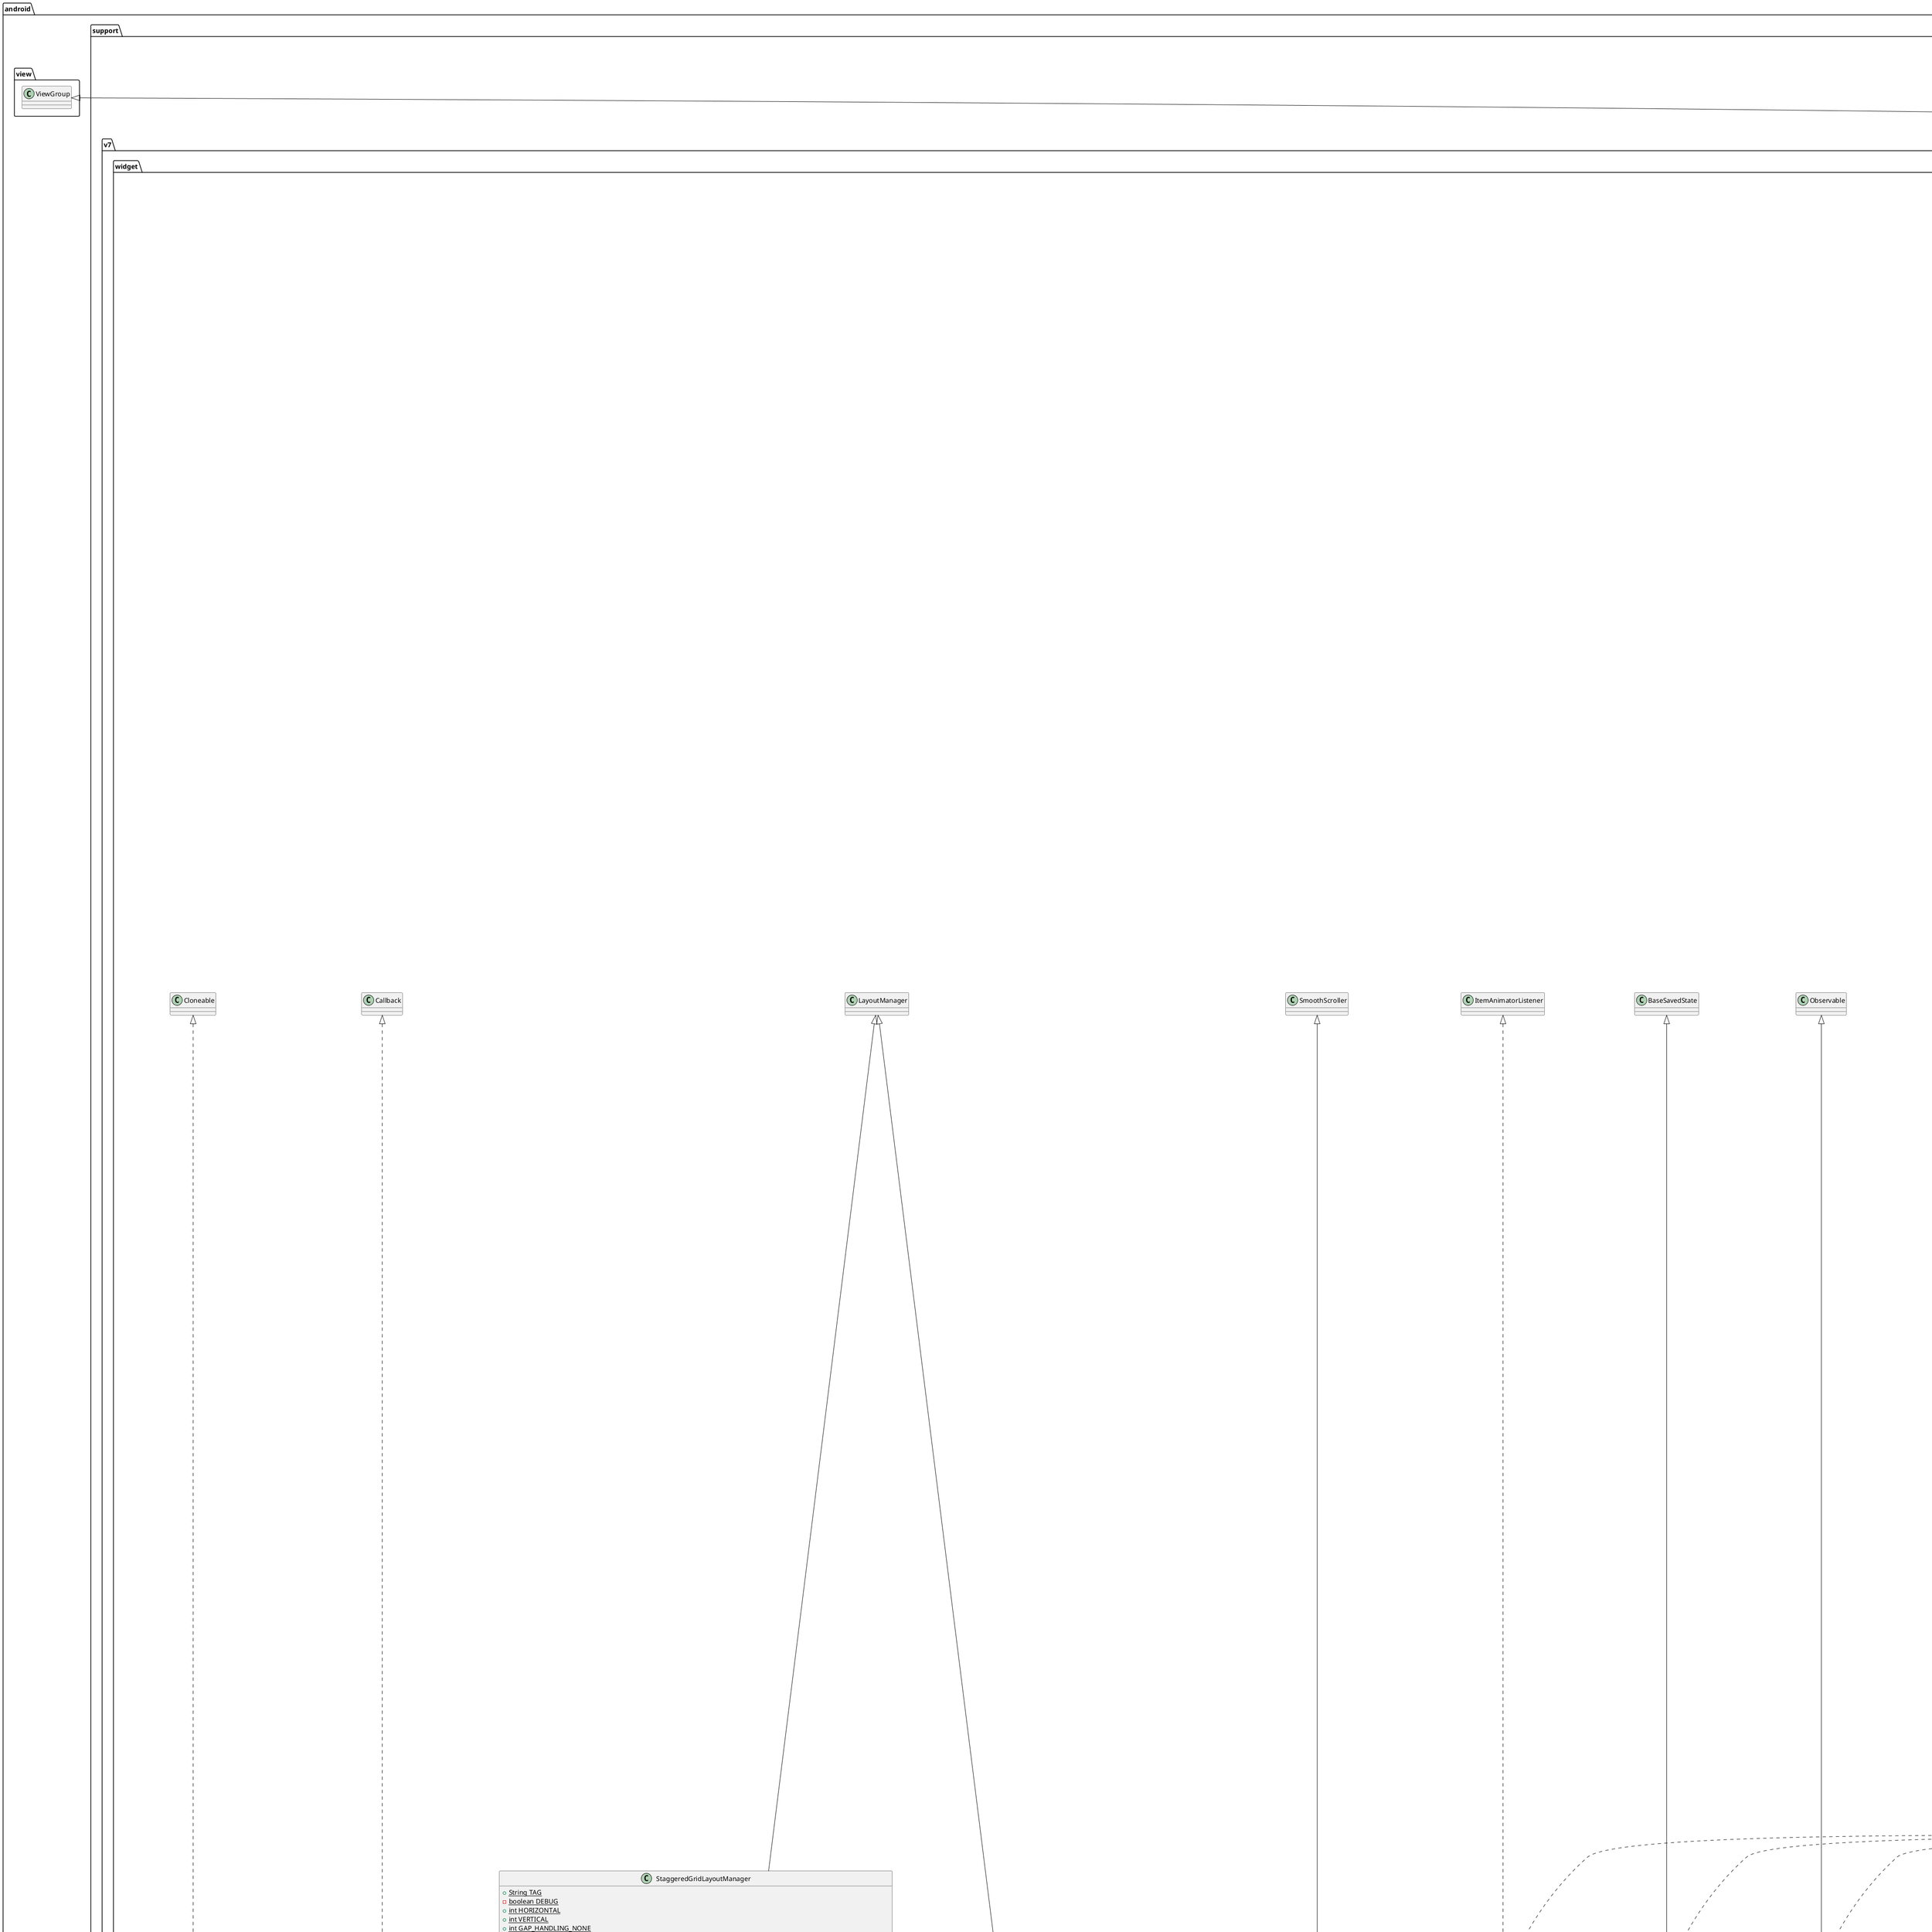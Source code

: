 @startuml
class android.support.v7.widget.OpReorderer {
~ Callback mCallback
~ void reorderOps(List<UpdateOp>)
- void swapMoveOp(List<UpdateOp>,int,int)
~ void swapMoveRemove(List<UpdateOp>,int,UpdateOp,int,UpdateOp)
- void swapMoveAdd(List<UpdateOp>,int,UpdateOp,int,UpdateOp)
~ void swapMoveUpdate(List<UpdateOp>,int,UpdateOp,int,UpdateOp)
- int getLastMoveOutOfOrder(List<UpdateOp>)
}


interface android.support.v7.widget.OpReorderer$Callback {
~ UpdateOp obtainUpdateOp(int,int,int)
~ void recycleUpdateOp(UpdateOp)
}

class android.support.v7.widget.DefaultItemAnimator {
- {static} boolean DEBUG
- ArrayList<ViewHolder> mPendingRemovals
- ArrayList<ViewHolder> mPendingAdditions
- ArrayList<MoveInfo> mPendingMoves
- ArrayList<ChangeInfo> mPendingChanges
- ArrayList<ArrayList<ViewHolder>> mAdditionsList
- ArrayList<ArrayList<MoveInfo>> mMovesList
- ArrayList<ArrayList<ChangeInfo>> mChangesList
- ArrayList<ViewHolder> mAddAnimations
- ArrayList<ViewHolder> mMoveAnimations
- ArrayList<ViewHolder> mRemoveAnimations
- ArrayList<ViewHolder> mChangeAnimations
+ void runPendingAnimations()
+ boolean animateRemove(ViewHolder)
- void animateRemoveImpl(ViewHolder)
+ boolean animateAdd(ViewHolder)
- void animateAddImpl(ViewHolder)
+ boolean animateMove(ViewHolder,int,int,int,int)
- void animateMoveImpl(ViewHolder,int,int,int,int)
+ boolean animateChange(ViewHolder,ViewHolder,int,int,int,int)
- void animateChangeImpl(ChangeInfo)
- void endChangeAnimation(List<ChangeInfo>,ViewHolder)
- void endChangeAnimationIfNecessary(ChangeInfo)
- boolean endChangeAnimationIfNecessary(ChangeInfo,ViewHolder)
+ void endAnimation(ViewHolder)
+ boolean isRunning()
- void dispatchFinishedWhenDone()
+ void endAnimations()
~ void cancelAll(List<ViewHolder>)
}


class android.support.v7.widget.DefaultItemAnimator$MoveInfo {
+ ViewHolder holder
+ int fromX
}

class android.support.v7.widget.DefaultItemAnimator$ChangeInfo {
+ ViewHolder oldHolder
+ int fromX
+ String toString()
}


class android.support.v7.widget.DefaultItemAnimator$VpaListenerAdapter {
+ void onAnimationStart(View)
+ void onAnimationEnd(View)
+ void onAnimationCancel(View)
}

class android.support.v7.widget.ScrollbarHelper {
~ {static} int computeScrollOffset(RecyclerView.State,OrientationHelper,View,View,RecyclerView.LayoutManager,boolean,boolean)
~ {static} int computeScrollExtent(RecyclerView.State,OrientationHelper,View,View,RecyclerView.LayoutManager,boolean)
~ {static} int computeScrollRange(RecyclerView.State,OrientationHelper,View,View,RecyclerView.LayoutManager,boolean)
}

class android.support.v7.widget.LayoutState {
~ {static} String TAG
~ {static} int LAYOUT_START
~ {static} int LAYOUT_END
~ {static} int INVALID_LAYOUT
~ {static} int ITEM_DIRECTION_HEAD
~ {static} int ITEM_DIRECTION_TAIL
~ {static} int SCOLLING_OFFSET_NaN
~ int mAvailable
~ int mCurrentPosition
~ int mItemDirection
~ int mLayoutDirection
~ int mExtra
~ boolean hasMore(RecyclerView.State)
~ View next(RecyclerView.Recycler)
}


class android.support.v7.widget.ChildHelper {
- {static} boolean DEBUG
- {static} String TAG
~ Callback mCallback
~ Bucket mBucket
~ List<View> mHiddenViews
~ void addView(View,boolean)
~ void addView(View,int,boolean)
- int getOffset(int)
~ void removeView(View)
~ void removeViewAt(int)
~ View getChildAt(int)
~ void removeAllViewsUnfiltered()
~ View findHiddenNonRemovedView(int,int)
~ void attachViewToParent(View,int,ViewGroup.LayoutParams,boolean)
~ int getChildCount()
~ int getUnfilteredChildCount()
~ View getUnfilteredChildAt(int)
~ void detachViewFromParent(int)
~ int indexOfChild(View)
~ boolean isHidden(View)
~ void hide(View)
+ String toString()
~ boolean removeViewIfHidden(View)
}


class android.support.v7.widget.ChildHelper$Bucket {
~ {static} int BITS_PER_WORD
~ {static} long LAST_BIT
~ long mData
~ Bucket next
~ void set(int)
- void ensureNext()
~ void clear(int)
~ boolean get(int)
~ void reset()
~ void insert(int,boolean)
~ boolean remove(int)
~ int countOnesBefore(int)
+ String toString()
}


interface android.support.v7.widget.ChildHelper$Callback {
~ int getChildCount()
~ void addView(View,int)
~ int indexOfChild(View)
~ void removeViewAt(int)
~ View getChildAt(int)
~ void removeAllViews()
~ RecyclerView.ViewHolder getChildViewHolder(View)
~ void attachViewToParent(View,int,ViewGroup.LayoutParams)
~ void detachViewFromParent(int)
}

abstract class android.support.v7.widget.OrientationHelper {
- {static} int INVALID_SIZE
# RecyclerView.LayoutManager mLayoutManager
+ {static} int HORIZONTAL
+ {static} int VERTICAL
- int mLastTotalSpace
+ void onLayoutComplete()
+ int getTotalSpaceChange()
+ {abstract}int getDecoratedStart(View)
+ {abstract}int getDecoratedEnd(View)
+ {abstract}int getDecoratedMeasurement(View)
+ {abstract}int getDecoratedMeasurementInOther(View)
+ {abstract}int getStartAfterPadding()
+ {abstract}int getEndAfterPadding()
+ {abstract}int getEnd()
+ {abstract}void offsetChildren(int)
+ {abstract}int getTotalSpace()
+ {abstract}void offsetChild(View,int)
+ {abstract}int getEndPadding()
+ {static} OrientationHelper createOrientationHelper(RecyclerView.LayoutManager,int)
+ {static} OrientationHelper createHorizontalHelper(RecyclerView.LayoutManager)
+ {static} OrientationHelper createVerticalHelper(RecyclerView.LayoutManager)
}


class android.support.v7.widget.RecyclerViewAccessibilityDelegate {
~ RecyclerView mRecyclerView
~ AccessibilityDelegateCompat mItemDelegate
+ boolean performAccessibilityAction(View,int,Bundle)
+ void onInitializeAccessibilityNodeInfo(View,AccessibilityNodeInfoCompat)
+ void onInitializeAccessibilityEvent(View,AccessibilityEvent)
~ AccessibilityDelegateCompat getItemDelegate()
}


abstract class android.support.v7.widget.LinearSmoothScroller {
- {static} String TAG
- {static} boolean DEBUG
- {static} float MILLISECONDS_PER_INCH
- {static} int TARGET_SEEK_SCROLL_DISTANCE_PX
+ {static} int SNAP_TO_START
+ {static} int SNAP_TO_END
+ {static} int SNAP_TO_ANY
- {static} float TARGET_SEEK_EXTRA_SCROLL_RATIO
# LinearInterpolator mLinearInterpolator
# DecelerateInterpolator mDecelerateInterpolator
# PointF mTargetVector
- float MILLISECONDS_PER_PX
# int mInterimTargetDx
# void onStart()
# void onTargetFound(View,RecyclerView.State,Action)
# void onSeekTargetStep(int,int,RecyclerView.State,Action)
# void onStop()
# float calculateSpeedPerPixel(DisplayMetrics)
# int calculateTimeForDeceleration(int)
# int calculateTimeForScrolling(int)
# int getHorizontalSnapPreference()
# int getVerticalSnapPreference()
# void updateActionForInterimTarget(Action)
- int clampApplyScroll(int,int)
+ int calculateDtToFit(int,int,int,int,int)
+ int calculateDyToMakeVisible(View,int)
+ int calculateDxToMakeVisible(View,int)
+ {abstract}PointF computeScrollVectorForPosition(int)
}


class android.support.v7.widget.StaggeredGridLayoutManager {
+ {static} String TAG
- {static} boolean DEBUG
+ {static} int HORIZONTAL
+ {static} int VERTICAL
+ {static} int GAP_HANDLING_NONE
+ {static} int GAP_HANDLING_LAZY
+ {static} int GAP_HANDLING_MOVE_ITEMS_BETWEEN_SPANS
- {static} int INVALID_OFFSET
- int mSpanCount
- Span[] mSpans
~ OrientationHelper mPrimaryOrientation
~ OrientationHelper mSecondaryOrientation
- int mOrientation
- int mSizePerSpan
- LayoutState mLayoutState
- boolean mReverseLayout
~ boolean mShouldReverseLayout
- BitSet mRemainingSpans
~ int mPendingScrollPosition
~ int mPendingScrollPositionOffset
~ LazySpanLookup mLazySpanLookup
- int mGapStrategy
- boolean mLastLayoutFromEnd
- boolean mLastLayoutRTL
- SavedState mPendingSavedState
- int mFullSizeSpec
- AnchorInfo mAnchorInfo
- boolean mLaidOutInvalidFullSpan
- boolean mSmoothScrollbarEnabled
- Runnable checkForGapsRunnable
- void checkForGaps()
+ void onScrollStateChanged(int)
+ void onDetachedFromWindow(RecyclerView,RecyclerView.Recycler)
~ View hasGapsToFix()
- boolean checkSpanForGap(Span)
+ void setSpanCount(int)
+ void setOrientation(int)
+ void setReverseLayout(boolean)
+ int getGapStrategy()
+ void setGapStrategy(int)
+ void assertNotInLayoutOrScroll(String)
+ int getSpanCount()
+ void invalidateSpanAssignments()
- void ensureOrientationHelper()
- void resolveShouldLayoutReverse()
~ boolean isLayoutRTL()
+ boolean getReverseLayout()
+ void onLayoutChildren(RecyclerView.Recycler,RecyclerView.State)
- void applyPendingSavedState(AnchorInfo)
~ void updateAnchorInfoForLayout(RecyclerView.State,AnchorInfo)
- boolean updateAnchorFromChildren(RecyclerView.State,AnchorInfo)
~ boolean updateAnchorFromPendingData(RecyclerView.State,AnchorInfo)
~ void updateMeasureSpecs()
+ boolean supportsPredictiveItemAnimations()
+ int[] findFirstVisibleItemPositions(int[])
+ int[] findFirstCompletelyVisibleItemPositions(int[])
+ int[] findLastVisibleItemPositions(int[])
+ int[] findLastCompletelyVisibleItemPositions(int[])
+ int computeHorizontalScrollOffset(RecyclerView.State)
- int computeScrollOffset(RecyclerView.State)
+ int computeVerticalScrollOffset(RecyclerView.State)
+ int computeHorizontalScrollExtent(RecyclerView.State)
- int computeScrollExtent(RecyclerView.State)
+ int computeVerticalScrollExtent(RecyclerView.State)
+ int computeHorizontalScrollRange(RecyclerView.State)
- int computeScrollRange(RecyclerView.State)
+ int computeVerticalScrollRange(RecyclerView.State)
- void measureChildWithDecorationsAndMargin(View,LayoutParams)
- void measureChildWithDecorationsAndMargin(View,int,int)
- int updateSpecWithExtra(int,int,int)
+ void onRestoreInstanceState(Parcelable)
+ Parcelable onSaveInstanceState()
+ void onInitializeAccessibilityNodeInfoForItem(RecyclerView.Recycler,RecyclerView.State,View,AccessibilityNodeInfoCompat)
+ void onInitializeAccessibilityEvent(AccessibilityEvent)
~ int findFirstVisibleItemPositionInt()
+ int getRowCountForAccessibility(RecyclerView.Recycler,RecyclerView.State)
+ int getColumnCountForAccessibility(RecyclerView.Recycler,RecyclerView.State)
~ View findFirstVisibleItemClosestToStart(boolean)
~ View findFirstVisibleItemClosestToEnd(boolean)
- void fixEndGap(RecyclerView.Recycler,RecyclerView.State,boolean)
- void fixStartGap(RecyclerView.Recycler,RecyclerView.State,boolean)
- void updateLayoutStateToFillStart(int,RecyclerView.State)
- void updateLayoutStateToFillEnd(int,RecyclerView.State)
+ void offsetChildrenHorizontal(int)
+ void offsetChildrenVertical(int)
+ void onItemsRemoved(RecyclerView,int,int)
+ void onItemsAdded(RecyclerView,int,int)
+ void onItemsChanged(RecyclerView)
+ void onItemsMoved(RecyclerView,int,int,int)
+ void onItemsUpdated(RecyclerView,int,int)
- void handleUpdate(int,int,int)
- int fill(RecyclerView.Recycler,LayoutState,RecyclerView.State)
- LazySpanLookup.FullSpanItem createFullSpanItemFromEnd(int)
- LazySpanLookup.FullSpanItem createFullSpanItemFromStart(int)
- void attachViewToSpans(View,LayoutParams,LayoutState)
- void recycle(RecyclerView.Recycler,LayoutState,Span,int)
- void appendViewToAllSpans(View)
- void prependViewToAllSpans(View)
- void layoutDecoratedWithMargins(View,int,int,int,int)
- void updateAllRemainingSpans(int,int)
- void updateRemainingSpans(Span,int,int)
- int getMaxStart(int)
- int getMinStart(int)
- int getMaxEnd(int)
- int getMinEnd(int)
- void recycleFromStart(RecyclerView.Recycler,int)
- void recycleFromEnd(RecyclerView.Recycler,int)
- boolean preferLastSpan(int)
- Span getNextSpan(LayoutState)
+ boolean canScrollVertically()
+ boolean canScrollHorizontally()
+ int scrollHorizontallyBy(int,RecyclerView.Recycler,RecyclerView.State)
+ int scrollVerticallyBy(int,RecyclerView.Recycler,RecyclerView.State)
- int calculateScrollDirectionForPosition(int)
+ void smoothScrollToPosition(RecyclerView,RecyclerView.State,int)
+ void scrollToPosition(int)
+ void scrollToPositionWithOffset(int,int)
~ int scrollBy(int,RecyclerView.Recycler,RecyclerView.State)
- int getLastChildPosition()
- int getFirstChildPosition()
- int findFirstReferenceChildPosition(int)
- int findLastReferenceChildPosition(int)
+ RecyclerView.LayoutParams generateDefaultLayoutParams()
+ RecyclerView.LayoutParams generateLayoutParams(Context,AttributeSet)
+ RecyclerView.LayoutParams generateLayoutParams(ViewGroup.LayoutParams)
+ boolean checkLayoutParams(RecyclerView.LayoutParams)
+ int getOrientation()
}


class android.support.v7.widget.StaggeredGridLayoutManager$LayoutParams {
+ {static} int INVALID_SPAN_ID
~ Span mSpan
~ boolean mFullSpan
+ void setFullSpan(boolean)
+ boolean isFullSpan()
+ int getSpanIndex()
}


class android.support.v7.widget.StaggeredGridLayoutManager$Span {
~ {static} int INVALID_LINE
- ArrayList<View> mViews
~ int mCachedStart
~ int mCachedEnd
~ int mDeletedSize
~ int mIndex
~ int getStartLine(int)
~ void calculateCachedStart()
~ int getStartLine()
~ int getEndLine(int)
~ void calculateCachedEnd()
~ int getEndLine()
~ void prependToSpan(View)
~ void appendToSpan(View)
~ void cacheReferenceLineAndClear(boolean,int)
~ void clear()
~ void invalidateCache()
~ void setLine(int)
~ void popEnd()
~ void popStart()
+ int getDeletedSize()
~ LayoutParams getLayoutParams(View)
~ void onOffset(int)
~ int getNormalizedOffset(int,int,int)
~ boolean isEmpty(int,int)
+ int findFirstVisibleItemPosition()
+ int findFirstCompletelyVisibleItemPosition()
+ int findLastVisibleItemPosition()
+ int findLastCompletelyVisibleItemPosition()
~ int findOneVisibleChild(int,int,boolean)
}


class android.support.v7.widget.StaggeredGridLayoutManager$LazySpanLookup {
- {static} int MIN_SIZE
~ int[] mData
~ int mAdapterSize
~ List<FullSpanItem> mFullSpanItems
~ int forceInvalidateAfter(int)
~ int invalidateAfter(int)
~ int getSpan(int)
~ void setSpan(int,Span)
~ int sizeForPosition(int)
~ void ensureSize(int)
~ void clear()
~ void offsetForRemoval(int,int)
- void offsetFullSpansForRemoval(int,int)
~ void offsetForAddition(int,int)
- void offsetFullSpansForAddition(int,int)
- int invalidateFullSpansAfter(int)
+ void addFullSpanItem(FullSpanItem)
+ FullSpanItem getFullSpanItem(int)
+ FullSpanItem getFirstFullSpanItemInRange(int,int,int)
}


class android.support.v7.widget.StaggeredGridLayoutManager$LazySpanLookup$FullSpanItem {
~ int mPosition
~ int mGapDir
~ int[] mGapPerSpan
+ {static} Parcelable.Creator<FullSpanItem> CREATOR
~ int getGapForSpan(int)
+ void invalidateSpanGaps()
+ int describeContents()
+ void writeToParcel(Parcel,int)
+ String toString()
}


class android.support.v7.widget.StaggeredGridLayoutManager$SavedState {
~ int mAnchorPosition
~ int mVisibleAnchorPosition
~ int mSpanOffsetsSize
~ int[] mSpanOffsets
~ int mSpanLookupSize
~ int[] mSpanLookup
~ List<LazySpanLookup.FullSpanItem> mFullSpanItems
~ boolean mReverseLayout
~ boolean mAnchorLayoutFromEnd
~ boolean mLastLayoutRTL
+ {static} Parcelable.Creator<SavedState> CREATOR
~ void invalidateSpanInfo()
~ void invalidateAnchorPositionInfo()
+ int describeContents()
+ void writeToParcel(Parcel,int)
}


class android.support.v7.widget.StaggeredGridLayoutManager$AnchorInfo {
~ int mPosition
~ int mOffset
~ boolean mLayoutFromEnd
~ boolean mInvalidateOffsets
~ void reset()
~ void assignCoordinateFromPadding()
~ void assignCoordinateFromPadding(int)
}


class android.support.v7.widget.LinearLayoutManager {
- {static} String TAG
- {static} boolean DEBUG
+ {static} int HORIZONTAL
+ {static} int VERTICAL
+ {static} int INVALID_OFFSET
- {static} float MAX_SCROLL_FACTOR
~ int mOrientation
- LayoutState mLayoutState
~ OrientationHelper mOrientationHelper
- boolean mLastStackFromEnd
- boolean mReverseLayout
~ boolean mShouldReverseLayout
- boolean mStackFromEnd
- boolean mSmoothScrollbarEnabled
~ int mPendingScrollPosition
~ int mPendingScrollPositionOffset
- boolean mRecycleChildrenOnDetach
~ SavedState mPendingSavedState
~ AnchorInfo mAnchorInfo
+ RecyclerView.LayoutParams generateDefaultLayoutParams()
+ boolean getRecycleChildrenOnDetach()
+ void setRecycleChildrenOnDetach(boolean)
+ void onDetachedFromWindow(RecyclerView,RecyclerView.Recycler)
+ void onInitializeAccessibilityEvent(AccessibilityEvent)
+ Parcelable onSaveInstanceState()
+ void onRestoreInstanceState(Parcelable)
+ boolean canScrollHorizontally()
+ boolean canScrollVertically()
+ void setStackFromEnd(boolean)
+ boolean getStackFromEnd()
+ int getOrientation()
+ void setOrientation(int)
- void resolveShouldLayoutReverse()
+ boolean getReverseLayout()
+ void setReverseLayout(boolean)
+ View findViewByPosition(int)
# int getExtraLayoutSpace(RecyclerView.State)
+ void smoothScrollToPosition(RecyclerView,RecyclerView.State,int)
+ PointF computeScrollVectorForPosition(int)
+ void onLayoutChildren(RecyclerView.Recycler,RecyclerView.State)
~ void onAnchorReady(RecyclerView.State,AnchorInfo)
- void layoutForPredictiveAnimations(RecyclerView.Recycler,RecyclerView.State,int,int)
- void updateAnchorInfoForLayout(RecyclerView.State,AnchorInfo)
- boolean updateAnchorFromChildren(RecyclerView.State,AnchorInfo)
- boolean updateAnchorFromPendingData(RecyclerView.State,AnchorInfo)
- int fixLayoutEndGap(int,RecyclerView.Recycler,RecyclerView.State,boolean)
- int fixLayoutStartGap(int,RecyclerView.Recycler,RecyclerView.State,boolean)
- void updateLayoutStateToFillEnd(AnchorInfo)
- void updateLayoutStateToFillEnd(int,int)
- void updateLayoutStateToFillStart(AnchorInfo)
- void updateLayoutStateToFillStart(int,int)
# boolean isLayoutRTL()
~ void ensureLayoutState()
+ void scrollToPosition(int)
+ void scrollToPositionWithOffset(int,int)
+ int scrollHorizontallyBy(int,RecyclerView.Recycler,RecyclerView.State)
+ int scrollVerticallyBy(int,RecyclerView.Recycler,RecyclerView.State)
+ int computeHorizontalScrollOffset(RecyclerView.State)
+ int computeVerticalScrollOffset(RecyclerView.State)
+ int computeHorizontalScrollExtent(RecyclerView.State)
+ int computeVerticalScrollExtent(RecyclerView.State)
+ int computeHorizontalScrollRange(RecyclerView.State)
+ int computeVerticalScrollRange(RecyclerView.State)
- int computeScrollOffset(RecyclerView.State)
- int computeScrollExtent(RecyclerView.State)
- int computeScrollRange(RecyclerView.State)
+ void setSmoothScrollbarEnabled(boolean)
+ boolean isSmoothScrollbarEnabled()
- void updateLayoutState(int,int,boolean,RecyclerView.State)
~ int scrollBy(int,RecyclerView.Recycler,RecyclerView.State)
+ void assertNotInLayoutOrScroll(String)
- void recycleChildren(RecyclerView.Recycler,int,int)
- void recycleViewsFromStart(RecyclerView.Recycler,int)
- void recycleViewsFromEnd(RecyclerView.Recycler,int)
- void recycleByLayoutState(RecyclerView.Recycler,LayoutState)
~ int fill(RecyclerView.Recycler,LayoutState,RecyclerView.State,boolean)
~ void layoutChunk(RecyclerView.Recycler,RecyclerView.State,LayoutState,LayoutChunkResult)
- int convertFocusDirectionToLayoutDirection(int)
- View getChildClosestToStart()
- View getChildClosestToEnd()
- View findReferenceChildClosestToEnd(RecyclerView.State)
- View findReferenceChildClosestToStart(RecyclerView.State)
- View findFirstReferenceChild(int)
- View findLastReferenceChild(int)
- View findReferenceChild(int,int,int)
+ int findFirstVisibleItemPosition()
+ int findFirstCompletelyVisibleItemPosition()
+ int findLastVisibleItemPosition()
+ int findLastCompletelyVisibleItemPosition()
~ View findOneVisibleChild(int,int,boolean)
+ View onFocusSearchFailed(View,int,RecyclerView.Recycler,RecyclerView.State)
- void logChildren()
~ void validateChildOrder()
+ boolean supportsPredictiveItemAnimations()
}


class android.support.v7.widget.LinearLayoutManager$LayoutState {
~ {static} String TAG
~ {static} int LAYOUT_START
~ {static} int LAYOUT_END
~ {static} int INVALID_LAYOUT
~ {static} int ITEM_DIRECTION_HEAD
~ {static} int ITEM_DIRECTION_TAIL
~ {static} int SCOLLING_OFFSET_NaN
~ boolean mRecycle
~ int mOffset
~ int mAvailable
~ int mCurrentPosition
~ int mItemDirection
~ int mLayoutDirection
~ int mScrollingOffset
~ int mExtra
~ boolean mIsPreLayout
~ List<RecyclerView.ViewHolder> mScrapList
~ boolean hasMore(RecyclerView.State)
~ View next(RecyclerView.Recycler)
- View nextFromLimitedList()
~ void log()
}


class android.support.v7.widget.LinearLayoutManager$SavedState {
~ int mAnchorPosition
~ int mAnchorOffset
~ boolean mAnchorLayoutFromEnd
+ {static} Parcelable.Creator<SavedState> CREATOR
~ boolean hasValidAnchor()
~ void invalidateAnchor()
+ int describeContents()
+ void writeToParcel(Parcel,int)
}


class android.support.v7.widget.LinearLayoutManager$AnchorInfo {
~ int mPosition
~ int mCoordinate
~ boolean mLayoutFromEnd
~ void reset()
~ void assignCoordinateFromPadding()
+ String toString()
+ boolean assignFromViewIfValid(View,RecyclerView.State)
+ void assignFromView(View)
}


class android.support.v7.widget.LinearLayoutManager$LayoutChunkResult {
+ int mConsumed
+ boolean mFinished
+ boolean mIgnoreConsumed
+ boolean mFocusable
~ void resetInternal()
}


class android.support.v7.widget.GridLayoutManager {
- {static} boolean DEBUG
- {static} String TAG
+ {static} int DEFAULT_SPAN_COUNT
~ {static} int MAIN_DIR_SPEC
~ int mSpanCount
~ int mSizePerSpan
~ View[] mSet
~ SparseIntArray mPreLayoutSpanSizeCache
~ SparseIntArray mPreLayoutSpanIndexCache
~ SpanSizeLookup mSpanSizeLookup
~ Rect mDecorInsets
+ void setStackFromEnd(boolean)
+ int getRowCountForAccessibility(RecyclerView.Recycler,RecyclerView.State)
+ int getColumnCountForAccessibility(RecyclerView.Recycler,RecyclerView.State)
+ void onInitializeAccessibilityNodeInfoForItem(RecyclerView.Recycler,RecyclerView.State,View,AccessibilityNodeInfoCompat)
+ void onLayoutChildren(RecyclerView.Recycler,RecyclerView.State)
- void clearPreLayoutSpanMappingCache()
- void cachePreLayoutSpanMapping()
+ void onItemsAdded(RecyclerView,int,int)
+ void onItemsChanged(RecyclerView)
+ void onItemsRemoved(RecyclerView,int,int)
+ void onItemsUpdated(RecyclerView,int,int)
+ void onItemsMoved(RecyclerView,int,int,int)
+ RecyclerView.LayoutParams generateDefaultLayoutParams()
+ RecyclerView.LayoutParams generateLayoutParams(Context,AttributeSet)
+ RecyclerView.LayoutParams generateLayoutParams(ViewGroup.LayoutParams)
+ boolean checkLayoutParams(RecyclerView.LayoutParams)
+ void setSpanSizeLookup(SpanSizeLookup)
+ SpanSizeLookup getSpanSizeLookup()
- void updateMeasurements()
~ void onAnchorReady(RecyclerView.State,AnchorInfo)
- void ensureAnchorIsInFirstSpan(AnchorInfo)
- int getSpanGroupIndex(RecyclerView.Recycler,RecyclerView.State,int)
- int getSpanIndex(RecyclerView.Recycler,RecyclerView.State,int)
- int getSpanSize(RecyclerView.Recycler,RecyclerView.State,int)
~ void layoutChunk(RecyclerView.Recycler,RecyclerView.State,LayoutState,LayoutChunkResult)
- int getMainDirSpec(int)
- void measureChildWithDecorationsAndMargin(View,int,int)
- int updateSpecWithExtra(int,int,int)
- void assignSpans(RecyclerView.Recycler,RecyclerView.State,int,int,boolean)
+ int getSpanCount()
+ void setSpanCount(int)
+ boolean supportsPredictiveItemAnimations()
}


abstract class android.support.v7.widget.GridLayoutManager$SpanSizeLookup {
~ SparseIntArray mSpanIndexCache
- boolean mCacheSpanIndices
+ {abstract}int getSpanSize(int)
+ void setSpanIndexCacheEnabled(boolean)
+ void invalidateSpanIndexCache()
+ boolean isSpanIndexCacheEnabled()
~ int getCachedSpanIndex(int,int)
+ int getSpanIndex(int,int)
~ int findReferenceIndexFromCache(int)
+ int getSpanGroupIndex(int,int)
}


class android.support.v7.widget.GridLayoutManager$DefaultSpanSizeLookup {
+ int getSpanSize(int)
+ int getSpanIndex(int,int)
}

class android.support.v7.widget.GridLayoutManager$LayoutParams {
+ {static} int INVALID_SPAN_ID
- int mSpanIndex
- int mSpanSize
+ int getSpanIndex()
+ int getSpanSize()
}


class android.support.v7.widget.AdapterHelper {
~ {static} int POSITION_TYPE_INVISIBLE
~ {static} int POSITION_TYPE_NEW_OR_LAID_OUT
- {static} boolean DEBUG
- {static} String TAG
- Pools.Pool<UpdateOp> mUpdateOpPool
~ ArrayList<UpdateOp> mPendingUpdates
~ ArrayList<UpdateOp> mPostponedList
~ Callback mCallback
~ Runnable mOnItemProcessedCallback
~ boolean mDisableRecycler
~ OpReorderer mOpReorderer
~ AdapterHelper addUpdateOp(UpdateOp)
~ void reset()
~ void preProcess()
~ void consumePostponedUpdates()
- void applyMove(UpdateOp)
- void applyRemove(UpdateOp)
- void applyUpdate(UpdateOp)
- void dispatchAndUpdateViewHolders(UpdateOp)
~ void dispatchFirstPassAndUpdateViewHolders(UpdateOp,int)
- int updatePositionWithPostponed(int,int)
- boolean canFindInPreLayout(int)
- void applyAdd(UpdateOp)
- void postponeAndUpdateViewHolders(UpdateOp)
~ boolean hasPendingUpdates()
~ int findPositionOffset(int)
~ int findPositionOffset(int,int)
~ boolean onItemRangeChanged(int,int)
~ boolean onItemRangeInserted(int,int)
~ boolean onItemRangeRemoved(int,int)
~ boolean onItemRangeMoved(int,int,int)
~ void consumeUpdatesInOnePass()
+ UpdateOp obtainUpdateOp(int,int,int)
+ void recycleUpdateOp(UpdateOp)
~ void recycleUpdateOpsAndClearList(List<UpdateOp>)
}


class android.support.v7.widget.AdapterHelper$UpdateOp {
~ {static} int ADD
~ {static} int REMOVE
~ {static} int UPDATE
~ {static} int MOVE
~ {static} int POOL_SIZE
~ int cmd
~ int positionStart
~ int itemCount
~ String cmdToString()
+ String toString()
+ boolean equals(Object)
+ int hashCode()
}


interface android.support.v7.widget.AdapterHelper$Callback {
~ ViewHolder findViewHolder(int)
~ void offsetPositionsForRemovingInvisible(int,int)
~ void offsetPositionsForRemovingLaidOutOrNewView(int,int)
~ void markViewHoldersUpdated(int,int)
~ void onDispatchFirstPass(UpdateOp)
~ void onDispatchSecondPass(UpdateOp)
~ void offsetPositionsForAdd(int,int)
~ void offsetPositionsForMove(int,int)
}

class android.support.v7.widget.RecyclerView {
- {static} String TAG
- {static} boolean DEBUG
- {static} boolean FORCE_INVALIDATE_DISPLAY_LIST
- {static} boolean DISPATCH_TEMP_DETACH
+ {static} int HORIZONTAL
+ {static} int VERTICAL
+ {static} int NO_POSITION
+ {static} long NO_ID
+ {static} int INVALID_TYPE
- {static} int MAX_SCROLL_DURATION
- RecyclerViewDataObserver mObserver
~ Recycler mRecycler
- SavedState mPendingSavedState
~ AdapterHelper mAdapterHelper
~ ChildHelper mChildHelper
~ List<View> mDisappearingViewsInLayoutPass
- boolean mClipToPadding
- Runnable mUpdateChildViewsRunnable
- Rect mTempRect
- Adapter mAdapter
- LayoutManager mLayout
- RecyclerListener mRecyclerListener
- ArrayList<ItemDecoration> mItemDecorations
- ArrayList<OnItemTouchListener> mOnItemTouchListeners
- OnItemTouchListener mActiveOnItemTouchListener
- boolean mIsAttached
- boolean mHasFixedSize
- boolean mFirstLayoutComplete
- boolean mEatRequestLayout
- boolean mLayoutRequestEaten
- boolean mAdapterUpdateDuringMeasure
- boolean mPostUpdatesOnAnimation
- AccessibilityManager mAccessibilityManager
- boolean mDataSetHasChangedAfterLayout
- boolean mRunningLayoutOrScroll
- EdgeEffectCompat mLeftGlow
~ ItemAnimator mItemAnimator
- {static} int INVALID_POINTER
+ {static} int SCROLL_STATE_IDLE
+ {static} int SCROLL_STATE_DRAGGING
+ {static} int SCROLL_STATE_SETTLING
- int mScrollState
- int mScrollPointerId
- VelocityTracker mVelocityTracker
- int mInitialTouchX
- int mInitialTouchY
- int mLastTouchX
- int mLastTouchY
- int mTouchSlop
- int mMinFlingVelocity
- int mMaxFlingVelocity
- ViewFlinger mViewFlinger
~ State mState
- OnScrollListener mScrollListener
~ boolean mItemsAddedOrRemoved
~ boolean mItemsChanged
- ItemAnimator.ItemAnimatorListener mItemAnimatorListener
- boolean mPostedAnimatorRunner
- RecyclerViewAccessibilityDelegate mAccessibilityDelegate
- Runnable mItemAnimatorRunner
- {static} Interpolator sQuinticInterpolator
+ RecyclerViewAccessibilityDelegate getCompatAccessibilityDelegate()
+ void setAccessibilityDelegateCompat(RecyclerViewAccessibilityDelegate)
- void initChildrenHelper()
~ void initAdapterManager()
+ void setHasFixedSize(boolean)
+ boolean hasFixedSize()
+ void setClipToPadding(boolean)
+ void swapAdapter(Adapter,boolean)
+ void setAdapter(Adapter)
- void setAdapterInternal(Adapter,boolean,boolean)
+ Adapter getAdapter()
+ void setRecyclerListener(RecyclerListener)
+ void setLayoutManager(LayoutManager)
# Parcelable onSaveInstanceState()
# void onRestoreInstanceState(Parcelable)
- void addAnimatingView(View)
- void removeAnimatingView(View)
+ LayoutManager getLayoutManager()
+ RecycledViewPool getRecycledViewPool()
+ void setRecycledViewPool(RecycledViewPool)
+ void setViewCacheExtension(ViewCacheExtension)
+ void setItemViewCacheSize(int)
+ int getScrollState()
- void setScrollState(int)
+ void addItemDecoration(ItemDecoration,int)
+ void addItemDecoration(ItemDecoration)
+ void removeItemDecoration(ItemDecoration)
+ void setOnScrollListener(OnScrollListener)
+ void scrollToPosition(int)
+ void smoothScrollToPosition(int)
+ void scrollTo(int,int)
+ void scrollBy(int,int)
- void consumePendingUpdateOperations()
~ void scrollByInternal(int,int)
# int computeHorizontalScrollOffset()
# int computeHorizontalScrollExtent()
# int computeHorizontalScrollRange()
# int computeVerticalScrollOffset()
# int computeVerticalScrollExtent()
# int computeVerticalScrollRange()
~ void eatRequestLayout()
~ void resumeRequestLayout(boolean)
+ void smoothScrollBy(int,int)
+ boolean fling(int,int)
+ void stopScroll()
- void stopScrollersInternal()
- void pullGlows(int,int)
- void releaseGlows()
- void considerReleasingGlowsOnScroll(int,int)
~ void absorbGlows(int,int)
~ void ensureLeftGlow()
~ void ensureRightGlow()
~ void ensureTopGlow()
~ void ensureBottomGlow()
~ void invalidateGlows()
+ View focusSearch(View,int)
+ void requestChildFocus(View,View)
+ boolean requestChildRectangleOnScreen(View,Rect,boolean)
+ void addFocusables(ArrayList<View>,int,int)
# void onAttachedToWindow()
# void onDetachedFromWindow()
~ void assertInLayoutOrScroll(String)
~ void assertNotInLayoutOrScroll(String)
+ void addOnItemTouchListener(OnItemTouchListener)
+ void removeOnItemTouchListener(OnItemTouchListener)
- boolean dispatchOnItemTouchIntercept(MotionEvent)
- boolean dispatchOnItemTouch(MotionEvent)
+ boolean onInterceptTouchEvent(MotionEvent)
+ boolean onTouchEvent(MotionEvent)
- void cancelTouch()
- void onPointerUp(MotionEvent)
# void onMeasure(int,int)
# void onSizeChanged(int,int,int,int)
+ void setItemAnimator(ItemAnimator)
+ ItemAnimator getItemAnimator()
- boolean supportsChangeAnimations()
- void postAnimationRunner()
- boolean predictiveItemAnimationsEnabled()
- void processAdapterUpdatesAndSetAnimationFlags()
~ void dispatchLayout()
~ long getChangedHolderKey(ViewHolder)
- void processDisappearingList(ArrayMap<View,Rect>)
- void animateAppearance(ViewHolder,Rect,int,int)
- void animateDisappearance(ItemHolderInfo)
- void animateChange(ViewHolder,ViewHolder)
# void onLayout(boolean,int,int,int,int)
+ void requestLayout()
~ void markItemDecorInsetsDirty()
+ void draw(Canvas)
+ void onDraw(Canvas)
# boolean checkLayoutParams(ViewGroup.LayoutParams)
# ViewGroup.LayoutParams generateDefaultLayoutParams()
+ ViewGroup.LayoutParams generateLayoutParams(AttributeSet)
# ViewGroup.LayoutParams generateLayoutParams(ViewGroup.LayoutParams)
~ void saveOldPositions()
~ void clearOldPositions()
~ void offsetPositionRecordsForMove(int,int)
~ void offsetPositionRecordsForInsert(int,int)
~ void offsetPositionRecordsForRemove(int,int,boolean)
~ void viewRangeUpdate(int,int)
~ void rebindUpdatedViewHolders()
~ void markKnownViewsInvalid()
+ void invalidateItemDecorations()
+ ViewHolder getChildViewHolder(View)
~ {static} ViewHolder getChildViewHolderInt(View)
+ int getChildPosition(View)
+ long getChildItemId(View)
+ ViewHolder findViewHolderForPosition(int)
~ ViewHolder findViewHolderForPosition(int,boolean)
+ ViewHolder findViewHolderForItemId(long)
+ View findChildViewUnder(float,float)
+ void offsetChildrenVertical(int)
+ void onChildAttachedToWindow(View)
+ void onChildDetachedFromWindow(View)
+ void offsetChildrenHorizontal(int)
~ Rect getItemDecorInsetsForChild(View)
- void dispatchChildDetached(View)
- void dispatchChildAttached(View)
- void removeFromDisappearingList(View)
- void addToDisappearingList(View)
}


class android.support.v7.widget.RecyclerView$ViewFlinger {
- int mLastFlingX
- int mLastFlingY
- ScrollerCompat mScroller
- Interpolator mInterpolator
- boolean mEatRunOnAnimationRequest
- boolean mReSchedulePostAnimationCallback
+ void run()
- void disableRunOnAnimationRequests()
- void enableRunOnAnimationRequests()
~ void postOnAnimation()
+ void fling(int,int)
+ void smoothScrollBy(int,int)
+ void smoothScrollBy(int,int,int,int)
- float distanceInfluenceForSnapDuration(float)
- int computeScrollDuration(int,int,int,int)
+ void smoothScrollBy(int,int,int)
+ void smoothScrollBy(int,int,int,Interpolator)
+ void stop()
}


class android.support.v7.widget.RecyclerView$RecyclerViewDataObserver {
+ void onChanged()
+ void onItemRangeChanged(int,int)
+ void onItemRangeInserted(int,int)
+ void onItemRangeRemoved(int,int)
+ void onItemRangeMoved(int,int,int)
~ void triggerUpdateProcessor()
}

class android.support.v7.widget.RecyclerView$RecycledViewPool {
- SparseArray<ArrayList<ViewHolder>> mScrap
- SparseIntArray mMaxScrap
- int mAttachCount
- {static} int DEFAULT_MAX_SCRAP
+ void clear()
+ void setMaxRecycledViews(int,int)
+ ViewHolder getRecycledView(int)
~ int size()
+ void putRecycledView(ViewHolder)
~ void attach(Adapter)
~ void detach()
~ void onAdapterChanged(Adapter,Adapter,boolean)
- ArrayList<ViewHolder> getScrapHeapForType(int)
}


class android.support.v7.widget.RecyclerView$Recycler {
~ ArrayList<ViewHolder> mAttachedScrap
- ArrayList<ViewHolder> mChangedScrap
~ ArrayList<ViewHolder> mCachedViews
- List<ViewHolder> mUnmodifiableAttachedScrap
- int mViewCacheMax
- RecycledViewPool mRecyclerPool
- ViewCacheExtension mViewCacheExtension
- {static} int DEFAULT_CACHE_SIZE
+ void clear()
+ void setViewCacheSize(int)
+ List<ViewHolder> getScrapList()
~ boolean validateViewHolderForOffsetPosition(ViewHolder)
+ void bindViewToPosition(View,int)
+ int convertPreLayoutPositionToPostLayout(int)
+ View getViewForPosition(int)
~ View getViewForPosition(int,boolean)
- void attachAccessibilityDelegate(View)
- void invalidateDisplayListInt(ViewHolder)
- void invalidateDisplayListInt(ViewGroup,boolean)
+ void recycleView(View)
~ void recycleViewInternal(View)
~ void recycleAndClearCachedViews()
~ boolean tryToRecycleCachedViewAt(int)
~ void recycleViewHolderInternal(ViewHolder)
~ void quickRecycleScrapView(View)
~ void scrapView(View)
~ void unscrapView(ViewHolder)
~ int getScrapCount()
~ View getScrapViewAt(int)
~ void clearScrap()
~ ViewHolder getChangedScrapViewForPosition(int)
~ ViewHolder getScrapViewForPosition(int,int,boolean)
~ ViewHolder getScrapViewForId(long,int,boolean)
~ void dispatchViewRecycled(ViewHolder)
~ void onAdapterChanged(Adapter,Adapter,boolean)
~ void offsetPositionRecordsForMove(int,int)
~ void offsetPositionRecordsForInsert(int,int)
~ void offsetPositionRecordsForRemove(int,int,boolean)
~ void setViewCacheExtension(ViewCacheExtension)
~ void setRecycledViewPool(RecycledViewPool)
~ RecycledViewPool getRecycledViewPool()
~ void viewRangeUpdate(int,int)
~ void markKnownViewsInvalid()
~ void clearOldPositions()
~ void markItemDecorInsetsDirty()
}


abstract class android.support.v7.widget.RecyclerView$ViewCacheExtension {
+ {abstract}View getViewForPositionAndType(Recycler,int,int)
}

abstract class android.support.v7.widget.RecyclerView$Adapter {
- AdapterDataObservable mObservable
- boolean mHasStableIds
+ {abstract}VH onCreateViewHolder(ViewGroup,int)
+ {abstract}void onBindViewHolder(VH,int)
+ VH createViewHolder(ViewGroup,int)
+ void bindViewHolder(VH,int)
+ int getItemViewType(int)
+ void setHasStableIds(boolean)
+ long getItemId(int)
+ {abstract}int getItemCount()
+ boolean hasStableIds()
+ void onViewRecycled(VH)
+ void onViewAttachedToWindow(VH)
+ void onViewDetachedFromWindow(VH)
+ boolean hasObservers()
+ void registerAdapterDataObserver(AdapterDataObserver)
+ void unregisterAdapterDataObserver(AdapterDataObserver)
+ void notifyDataSetChanged()
+ void notifyItemChanged(int)
+ void notifyItemRangeChanged(int,int)
+ void notifyItemInserted(int)
+ void notifyItemMoved(int,int)
+ void notifyItemRangeInserted(int,int)
+ void notifyItemRemoved(int)
+ void notifyItemRangeRemoved(int,int)
}


abstract class android.support.v7.widget.RecyclerView$LayoutManager {
~ ChildHelper mChildHelper
~ RecyclerView mRecyclerView
~ SmoothScroller mSmoothScroller
- boolean mRequestedSimpleAnimations
~ void setRecyclerView(RecyclerView)
+ void requestLayout()
+ void assertInLayoutOrScroll(String)
+ void assertNotInLayoutOrScroll(String)
+ boolean supportsPredictiveItemAnimations()
+ void onAttachedToWindow(RecyclerView)
+ void onDetachedFromWindow(RecyclerView)
+ void onDetachedFromWindow(RecyclerView,Recycler)
+ boolean getClipToPadding()
+ void onLayoutChildren(Recycler,State)
+ {abstract}LayoutParams generateDefaultLayoutParams()
+ boolean checkLayoutParams(LayoutParams)
+ LayoutParams generateLayoutParams(ViewGroup.LayoutParams)
+ LayoutParams generateLayoutParams(Context,AttributeSet)
+ int scrollHorizontallyBy(int,Recycler,State)
+ int scrollVerticallyBy(int,Recycler,State)
+ boolean canScrollHorizontally()
+ boolean canScrollVertically()
+ void scrollToPosition(int)
+ void smoothScrollToPosition(RecyclerView,State,int)
+ void startSmoothScroll(SmoothScroller)
+ boolean isSmoothScrolling()
+ int getLayoutDirection()
+ void endAnimation(View)
+ void addDisappearingView(View)
+ void addDisappearingView(View,int)
+ void addView(View)
+ void addView(View,int)
- void addViewInt(View,int,boolean)
+ void removeView(View)
+ void removeViewAt(int)
+ void removeAllViews()
+ int getPosition(View)
+ int getItemViewType(View)
+ View findViewByPosition(int)
+ void detachView(View)
+ void detachViewAt(int)
- void detachViewInternal(int,View)
+ void attachView(View,int,LayoutParams)
+ void attachView(View,int)
+ void attachView(View)
+ void removeDetachedView(View)
+ void moveView(int,int)
+ void detachAndScrapView(View,Recycler)
+ void detachAndScrapViewAt(int,Recycler)
+ void removeAndRecycleView(View,Recycler)
+ void removeAndRecycleViewAt(int,Recycler)
+ int getChildCount()
+ View getChildAt(int)
+ int getWidth()
+ int getHeight()
+ int getPaddingLeft()
+ int getPaddingTop()
+ int getPaddingRight()
+ int getPaddingBottom()
+ int getPaddingStart()
+ int getPaddingEnd()
+ boolean isFocused()
+ boolean hasFocus()
+ View getFocusedChild()
+ int getItemCount()
+ void offsetChildrenHorizontal(int)
+ void offsetChildrenVertical(int)
+ void ignoreView(View)
+ void stopIgnoringView(View)
+ void detachAndScrapAttachedViews(Recycler)
- void scrapOrRecycleView(Recycler,int,View)
~ void removeAndRecycleScrapInt(Recycler,boolean)
+ void measureChild(View,int,int)
+ void measureChildWithMargins(View,int,int)
+ {static} int getChildMeasureSpec(int,int,int,boolean)
+ int getDecoratedMeasuredWidth(View)
+ int getDecoratedMeasuredHeight(View)
+ void layoutDecorated(View,int,int,int,int)
+ int getDecoratedLeft(View)
+ int getDecoratedTop(View)
+ int getDecoratedRight(View)
+ int getDecoratedBottom(View)
+ void calculateItemDecorationsForChild(View,Rect)
+ int getTopDecorationHeight(View)
+ int getBottomDecorationHeight(View)
+ int getLeftDecorationWidth(View)
+ int getRightDecorationWidth(View)
+ View onFocusSearchFailed(View,int,Recycler,State)
+ View onInterceptFocusSearch(View,int)
+ boolean requestChildRectangleOnScreen(RecyclerView,View,Rect,boolean)
+ boolean onRequestChildFocus(RecyclerView,View,View)
+ boolean onRequestChildFocus(RecyclerView,State,View,View)
+ void onAdapterChanged(Adapter,Adapter)
+ boolean onAddFocusables(RecyclerView,ArrayList<View>,int,int)
+ void onItemsChanged(RecyclerView)
+ void onItemsAdded(RecyclerView,int,int)
+ void onItemsRemoved(RecyclerView,int,int)
+ void onItemsUpdated(RecyclerView,int,int)
+ void onItemsMoved(RecyclerView,int,int,int)
+ int computeHorizontalScrollExtent(State)
+ int computeHorizontalScrollOffset(State)
+ int computeHorizontalScrollRange(State)
+ int computeVerticalScrollExtent(State)
+ int computeVerticalScrollOffset(State)
+ int computeVerticalScrollRange(State)
+ void onMeasure(Recycler,State,int,int)
+ void setMeasuredDimension(int,int)
+ int getMinimumWidth()
+ int getMinimumHeight()
+ Parcelable onSaveInstanceState()
+ void onRestoreInstanceState(Parcelable)
~ void stopSmoothScroller()
- void onSmoothScrollerStopped(SmoothScroller)
+ void onScrollStateChanged(int)
+ void removeAndRecycleAllViews(Recycler)
~ void onInitializeAccessibilityNodeInfo(AccessibilityNodeInfoCompat)
+ void onInitializeAccessibilityNodeInfo(Recycler,State,AccessibilityNodeInfoCompat)
+ void onInitializeAccessibilityEvent(AccessibilityEvent)
+ void onInitializeAccessibilityEvent(Recycler,State,AccessibilityEvent)
~ void onInitializeAccessibilityNodeInfoForItem(View,AccessibilityNodeInfoCompat)
+ void onInitializeAccessibilityNodeInfoForItem(Recycler,State,View,AccessibilityNodeInfoCompat)
+ void requestSimpleAnimationsInNextLayout()
+ int getSelectionModeForAccessibility(Recycler,State)
+ int getRowCountForAccessibility(Recycler,State)
+ int getColumnCountForAccessibility(Recycler,State)
+ boolean isLayoutHierarchical(Recycler,State)
~ boolean performAccessibilityAction(int,Bundle)
+ boolean performAccessibilityAction(Recycler,State,int,Bundle)
~ boolean performAccessibilityActionForItem(View,int,Bundle)
+ boolean performAccessibilityActionForItem(Recycler,State,View,int,Bundle)
}


abstract class android.support.v7.widget.RecyclerView$ItemDecoration {
+ void onDraw(Canvas,RecyclerView,State)
+ void onDraw(Canvas,RecyclerView)
+ void onDrawOver(Canvas,RecyclerView,State)
+ void onDrawOver(Canvas,RecyclerView)
+ void getItemOffsets(Rect,int,RecyclerView)
+ void getItemOffsets(Rect,View,RecyclerView,State)
}

interface android.support.v7.widget.RecyclerView$OnItemTouchListener {
+ boolean onInterceptTouchEvent(RecyclerView,MotionEvent)
+ void onTouchEvent(RecyclerView,MotionEvent)
}

abstract class android.support.v7.widget.RecyclerView$OnScrollListener {
+ void onScrollStateChanged(RecyclerView,int)
+ void onScrolled(RecyclerView,int,int)
}

interface android.support.v7.widget.RecyclerView$RecyclerListener {
+ void onViewRecycled(ViewHolder)
}

abstract class android.support.v7.widget.RecyclerView$ViewHolder {
+ View itemView
~ int mPosition
~ int mOldPosition
~ long mItemId
~ int mItemViewType
~ int mPreLayoutPosition
~ ViewHolder mShadowedHolder
~ ViewHolder mShadowingHolder
~ {static} int FLAG_BOUND
~ {static} int FLAG_UPDATE
~ {static} int FLAG_INVALID
~ {static} int FLAG_REMOVED
~ {static} int FLAG_NOT_RECYCLABLE
~ {static} int FLAG_RETURNED_FROM_SCRAP
~ {static} int FLAG_CHANGED
~ {static} int FLAG_IGNORE
- int mFlags
- int mIsRecyclableCount
- Recycler mScrapContainer
~ void flagRemovedAndOffsetPosition(int,int,boolean)
~ void offsetPosition(int,boolean)
~ void clearOldPosition()
~ void saveOldPosition()
~ boolean shouldIgnore()
+ int getPosition()
+ int getOldPosition()
+ long getItemId()
+ int getItemViewType()
~ boolean isScrap()
~ void unScrap()
~ boolean wasReturnedFromScrap()
~ void clearReturnedFromScrapFlag()
~ void stopIgnoring()
~ void setScrapContainer(Recycler)
~ boolean isInvalid()
~ boolean needsUpdate()
~ boolean isChanged()
~ boolean isBound()
~ boolean isRemoved()
~ void setFlags(int,int)
~ void addFlags(int)
~ void resetInternal()
+ String toString()
+ void setIsRecyclable(boolean)
+ boolean isRecyclable()
}


class android.support.v7.widget.RecyclerView$LayoutParams {
~ ViewHolder mViewHolder
~ Rect mDecorInsets
~ boolean mInsetsDirty
~ boolean mPendingInvalidate
+ boolean viewNeedsUpdate()
+ boolean isViewInvalid()
+ boolean isItemRemoved()
+ boolean isItemChanged()
+ int getViewPosition()
}


abstract class android.support.v7.widget.RecyclerView$AdapterDataObserver {
+ void onChanged()
+ void onItemRangeChanged(int,int)
+ void onItemRangeInserted(int,int)
+ void onItemRangeRemoved(int,int)
+ void onItemRangeMoved(int,int,int)
}

abstract class android.support.v7.widget.RecyclerView$SmoothScroller {
- int mTargetPosition
- RecyclerView mRecyclerView
- LayoutManager mLayoutManager
- boolean mPendingInitialRun
- boolean mRunning
- View mTargetView
- Action mRecyclingAction
~ void start(RecyclerView,LayoutManager)
+ void setTargetPosition(int)
+ LayoutManager getLayoutManager()
# void stop()
+ boolean isPendingInitialRun()
+ boolean isRunning()
+ int getTargetPosition()
- void onAnimation(int,int)
+ int getChildPosition(View)
+ int getChildCount()
+ View findViewByPosition(int)
+ void instantScrollToPosition(int)
# void onChildAttachedToWindow(View)
# void normalize(PointF)
# {abstract}void onStart()
# {abstract}void onStop()
# {abstract}void onSeekTargetStep(int,int,State,Action)
# {abstract}void onTargetFound(View,State,Action)
}


class android.support.v7.widget.RecyclerView$SmoothScroller$Action {
+ {static} int UNDEFINED_DURATION
- int mDx
- int mDy
- int mDuration
- Interpolator mInterpolator
- boolean changed
- int consecutiveUpdates
- void runIfNecessary(RecyclerView)
- void validate()
+ int getDx()
+ void setDx(int)
+ int getDy()
+ void setDy(int)
+ int getDuration()
+ void setDuration(int)
+ Interpolator getInterpolator()
+ void setInterpolator(Interpolator)
+ void update(int,int,int,Interpolator)
}


class android.support.v7.widget.RecyclerView$AdapterDataObservable {
+ boolean hasObservers()
+ void notifyChanged()
+ void notifyItemRangeChanged(int,int)
+ void notifyItemRangeInserted(int,int)
+ void notifyItemRangeRemoved(int,int)
+ void notifyItemMoved(int,int)
}

class android.support.v7.widget.RecyclerView$SavedState {
~ Parcelable mLayoutState
+ {static} Parcelable.Creator<SavedState> CREATOR
+ void writeToParcel(Parcel,int)
- void copyFrom(SavedState)
}


class android.support.v7.widget.RecyclerView$State {
- int mTargetPosition
~ ArrayMap<ViewHolder,ItemHolderInfo> mPreLayoutHolderMap
~ ArrayMap<ViewHolder,ItemHolderInfo> mPostLayoutHolderMap
~ ArrayMap<Long,ViewHolder> mOldChangedHolders
- SparseArray<Object> mData
~ int mItemCount
- int mPreviousLayoutItemCount
- int mDeletedInvisibleItemCountSincePreviousLayout
- boolean mStructureChanged
- boolean mInPreLayout
- boolean mRunSimpleAnimations
- boolean mRunPredictiveAnimations
~ State reset()
+ boolean isPreLayout()
+ boolean willRunPredictiveAnimations()
+ boolean willRunSimpleAnimations()
+ void remove(int)
+ T get(int)
+ void put(int,Object)
+ int getTargetScrollPosition()
+ boolean hasTargetScrollPosition()
+ boolean didStructureChange()
+ int getItemCount()
+ void onViewRecycled(ViewHolder)
+ void onViewIgnored(ViewHolder)
- void removeFrom(ArrayMap<Long,ViewHolder>,ViewHolder)
+ String toString()
}


class android.support.v7.widget.RecyclerView$ItemAnimatorRestoreListener {
+ void onRemoveFinished(ViewHolder)
+ void onAddFinished(ViewHolder)
+ void onMoveFinished(ViewHolder)
+ void onChangeFinished(ViewHolder)
}

abstract class android.support.v7.widget.RecyclerView$ItemAnimator {
- ItemAnimatorListener mListener
- ArrayList<ItemAnimatorFinishedListener> mFinishedListeners
- long mAddDuration
- long mRemoveDuration
- long mMoveDuration
- long mChangeDuration
- boolean mSupportsChangeAnimations
+ long getMoveDuration()
+ void setMoveDuration(long)
+ long getAddDuration()
+ void setAddDuration(long)
+ long getRemoveDuration()
+ void setRemoveDuration(long)
+ long getChangeDuration()
+ void setChangeDuration(long)
+ boolean getSupportsChangeAnimations()
+ void setSupportsChangeAnimations(boolean)
~ void setListener(ItemAnimatorListener)
+ {abstract}void runPendingAnimations()
+ {abstract}boolean animateRemove(ViewHolder)
+ {abstract}boolean animateAdd(ViewHolder)
+ {abstract}boolean animateMove(ViewHolder,int,int,int,int)
+ {abstract}boolean animateChange(ViewHolder,ViewHolder,int,int,int,int)
+ void dispatchRemoveFinished(ViewHolder)
+ void dispatchMoveFinished(ViewHolder)
+ void dispatchAddFinished(ViewHolder)
+ void dispatchChangeFinished(ViewHolder,boolean)
+ void dispatchRemoveStarting(ViewHolder)
+ void dispatchMoveStarting(ViewHolder)
+ void dispatchAddStarting(ViewHolder)
+ void dispatchChangeStarting(ViewHolder,boolean)
+ {abstract}void endAnimation(ViewHolder)
+ {abstract}void endAnimations()
+ {abstract}boolean isRunning()
+ boolean isRunning(ItemAnimatorFinishedListener)
+ void dispatchAnimationsFinished()
+ void onRemoveStarting(ViewHolder)
+ void onRemoveFinished(ViewHolder)
+ void onAddStarting(ViewHolder)
+ void onAddFinished(ViewHolder)
+ void onMoveStarting(ViewHolder)
+ void onMoveFinished(ViewHolder)
+ void onChangeStarting(ViewHolder,boolean)
+ void onChangeFinished(ViewHolder,boolean)
}


interface android.support.v7.widget.RecyclerView$ItemAnimator$ItemAnimatorListener {
~ void onRemoveFinished(ViewHolder)
~ void onAddFinished(ViewHolder)
~ void onMoveFinished(ViewHolder)
~ void onChangeFinished(ViewHolder)
}

interface android.support.v7.widget.RecyclerView$ItemAnimator$ItemAnimatorFinishedListener {
~ void onAnimationsFinished()
}

class android.support.v7.widget.RecyclerView$ItemHolderInfo {
~ ViewHolder holder
~ int left
}

class android.support.v7.widget.PositionMap {
- {static} Object DELETED
- boolean mGarbage
- int[] mKeys
- Object[] mValues
- int mSize
+ PositionMap<E> clone()
+ E get(int)
+ E get(int,E)
+ void delete(int)
+ void remove(int)
+ void removeAt(int)
+ void removeAtRange(int,int)
+ void insertKeyRange(int,int)
+ void removeKeyRange(ArrayList<E>,int,int)
- void gc()
+ void put(int,E)
+ int size()
+ int keyAt(int)
+ E valueAt(int)
+ void setValueAt(int,E)
+ int indexOfKey(int)
+ int indexOfValue(E)
+ void clear()
+ void append(int,E)
+ String toString()
~ {static} int idealByteArraySize(int)
~ {static} int idealBooleanArraySize(int)
~ {static} int idealShortArraySize(int)
~ {static} int idealCharArraySize(int)
~ {static} int idealIntArraySize(int)
~ {static} int idealFloatArraySize(int)
~ {static} int idealObjectArraySize(int)
~ {static} int idealLongArraySize(int)
}


class android.support.v7.widget.PositionMap$ContainerHelpers {
~ {static} boolean[] EMPTY_BOOLEANS
~ {static} int[] EMPTY_INTS
~ {static} long[] EMPTY_LONGS
~ {static} Object[] EMPTY_OBJECTS
~ {static} int binarySearch(int[],int,int)
}




android.support.v7.widget.OpReorderer +.. android.support.v7.widget.OpReorderer$Callback
android.support.v7.widget.ItemAnimator <|-- android.support.v7.widget.DefaultItemAnimator
android.support.v7.widget.DefaultItemAnimator +.. android.support.v7.widget.DefaultItemAnimator$MoveInfo
android.support.v7.widget.DefaultItemAnimator +.. android.support.v7.widget.DefaultItemAnimator$ChangeInfo
android.support.v7.widget.DefaultItemAnimator +.. android.support.v7.widget.DefaultItemAnimator$VpaListenerAdapter
android.support.v7.widget.ViewPropertyAnimatorListener <|.. android.support.v7.widget.DefaultItemAnimator$VpaListenerAdapter
android.support.v7.widget.ChildHelper +.. android.support.v7.widget.ChildHelper$Bucket
android.support.v7.widget.ChildHelper +.. android.support.v7.widget.ChildHelper$Callback
android.support.v4.view.AccessibilityDelegateCompat <|-- android.support.v7.widget.RecyclerViewAccessibilityDelegate
android.support.v7.widget.SmoothScroller <|-- android.support.v7.widget.LinearSmoothScroller
android.support.v7.widget.LayoutManager <|-- android.support.v7.widget.StaggeredGridLayoutManager
android.support.v7.widget.StaggeredGridLayoutManager +.. android.support.v7.widget.StaggeredGridLayoutManager$LayoutParams
android.support.v7.widget.LayoutParams <|-- android.support.v7.widget.StaggeredGridLayoutManager$LayoutParams
android.support.v7.widget.StaggeredGridLayoutManager +.. android.support.v7.widget.StaggeredGridLayoutManager$Span
android.support.v7.widget.StaggeredGridLayoutManager +.. android.support.v7.widget.StaggeredGridLayoutManager$LazySpanLookup
android.support.v7.widget.StaggeredGridLayoutManager$LazySpanLookup +.. android.support.v7.widget.StaggeredGridLayoutManager$LazySpanLookup$FullSpanItem
android.support.v7.widget.Parcelable <|.. android.support.v7.widget.StaggeredGridLayoutManager$LazySpanLookup$FullSpanItem
android.support.v7.widget.StaggeredGridLayoutManager +.. android.support.v7.widget.StaggeredGridLayoutManager$SavedState
android.support.v7.widget.Parcelable <|.. android.support.v7.widget.StaggeredGridLayoutManager$SavedState
android.support.v7.widget.StaggeredGridLayoutManager +.. android.support.v7.widget.StaggeredGridLayoutManager$AnchorInfo
android.support.v7.widget.LayoutManager <|-- android.support.v7.widget.LinearLayoutManager
android.support.v7.widget.LinearLayoutManager +.. android.support.v7.widget.LinearLayoutManager$LayoutState
android.support.v7.widget.LinearLayoutManager +.. android.support.v7.widget.LinearLayoutManager$SavedState
android.support.v7.widget.Parcelable <|.. android.support.v7.widget.LinearLayoutManager$SavedState
android.support.v7.widget.LinearLayoutManager +.. android.support.v7.widget.LinearLayoutManager$AnchorInfo
android.support.v7.widget.LinearLayoutManager +.. android.support.v7.widget.LinearLayoutManager$LayoutChunkResult
android.support.v7.widget.LinearLayoutManager <|-- android.support.v7.widget.GridLayoutManager
android.support.v7.widget.GridLayoutManager +.. android.support.v7.widget.GridLayoutManager$SpanSizeLookup
android.support.v7.widget.GridLayoutManager +.. android.support.v7.widget.GridLayoutManager$DefaultSpanSizeLookup
android.support.v7.widget.SpanSizeLookup <|-- android.support.v7.widget.GridLayoutManager$DefaultSpanSizeLookup
android.support.v7.widget.GridLayoutManager +.. android.support.v7.widget.GridLayoutManager$LayoutParams
android.support.v7.widget.LayoutParams <|-- android.support.v7.widget.GridLayoutManager$LayoutParams
android.support.v7.widget.Callback <|.. android.support.v7.widget.AdapterHelper
android.support.v7.widget.AdapterHelper +.. android.support.v7.widget.AdapterHelper$UpdateOp
android.support.v7.widget.AdapterHelper +.. android.support.v7.widget.AdapterHelper$Callback
android.view.ViewGroup <|-- android.support.v7.widget.RecyclerView
android.support.v7.widget.RecyclerView +.. android.support.v7.widget.RecyclerView$ViewFlinger
android.support.v7.widget.Runnable <|.. android.support.v7.widget.RecyclerView$ViewFlinger
android.support.v7.widget.RecyclerView +.. android.support.v7.widget.RecyclerView$RecyclerViewDataObserver
android.support.v7.widget.AdapterDataObserver <|-- android.support.v7.widget.RecyclerView$RecyclerViewDataObserver
android.support.v7.widget.RecyclerView +.. android.support.v7.widget.RecyclerView$RecycledViewPool
android.support.v7.widget.RecyclerView +.. android.support.v7.widget.RecyclerView$Recycler
android.support.v7.widget.RecyclerView +.. android.support.v7.widget.RecyclerView$ViewCacheExtension
android.support.v7.widget.RecyclerView +.. android.support.v7.widget.RecyclerView$Adapter
android.support.v7.widget.RecyclerView +.. android.support.v7.widget.RecyclerView$LayoutManager
android.support.v7.widget.RecyclerView +.. android.support.v7.widget.RecyclerView$ItemDecoration
android.support.v7.widget.RecyclerView +.. android.support.v7.widget.RecyclerView$OnItemTouchListener
android.support.v7.widget.RecyclerView +.. android.support.v7.widget.RecyclerView$OnScrollListener
android.support.v7.widget.RecyclerView +.. android.support.v7.widget.RecyclerView$RecyclerListener
android.support.v7.widget.RecyclerView +.. android.support.v7.widget.RecyclerView$ViewHolder
android.support.v7.widget.RecyclerView +.. android.support.v7.widget.RecyclerView$LayoutParams
android.support.v7.widget.MarginLayoutParams <|-- android.support.v7.widget.RecyclerView$LayoutParams
android.support.v7.widget.RecyclerView +.. android.support.v7.widget.RecyclerView$AdapterDataObserver
android.support.v7.widget.RecyclerView +.. android.support.v7.widget.RecyclerView$SmoothScroller
android.support.v7.widget.RecyclerView$SmoothScroller +.. android.support.v7.widget.RecyclerView$SmoothScroller$Action
android.support.v7.widget.RecyclerView +.. android.support.v7.widget.RecyclerView$AdapterDataObservable
android.support.v7.widget.Observable <|-- android.support.v7.widget.RecyclerView$AdapterDataObservable
android.support.v7.widget.RecyclerView +.. android.support.v7.widget.RecyclerView$SavedState
android.support.v7.widget.BaseSavedState <|-- android.support.v7.widget.RecyclerView$SavedState
android.support.v7.widget.RecyclerView +.. android.support.v7.widget.RecyclerView$State
android.support.v7.widget.RecyclerView +.. android.support.v7.widget.RecyclerView$ItemAnimatorRestoreListener
android.support.v7.widget.ItemAnimatorListener <|.. android.support.v7.widget.RecyclerView$ItemAnimatorRestoreListener
android.support.v7.widget.RecyclerView +.. android.support.v7.widget.RecyclerView$ItemAnimator
android.support.v7.widget.RecyclerView$ItemAnimator +.. android.support.v7.widget.RecyclerView$ItemAnimator$ItemAnimatorListener
android.support.v7.widget.RecyclerView$ItemAnimator +.. android.support.v7.widget.RecyclerView$ItemAnimator$ItemAnimatorFinishedListener
android.support.v7.widget.RecyclerView +.. android.support.v7.widget.RecyclerView$ItemHolderInfo
android.support.v7.widget.Cloneable <|.. android.support.v7.widget.PositionMap
android.support.v7.widget.PositionMap +.. android.support.v7.widget.PositionMap$ContainerHelpers
@enduml